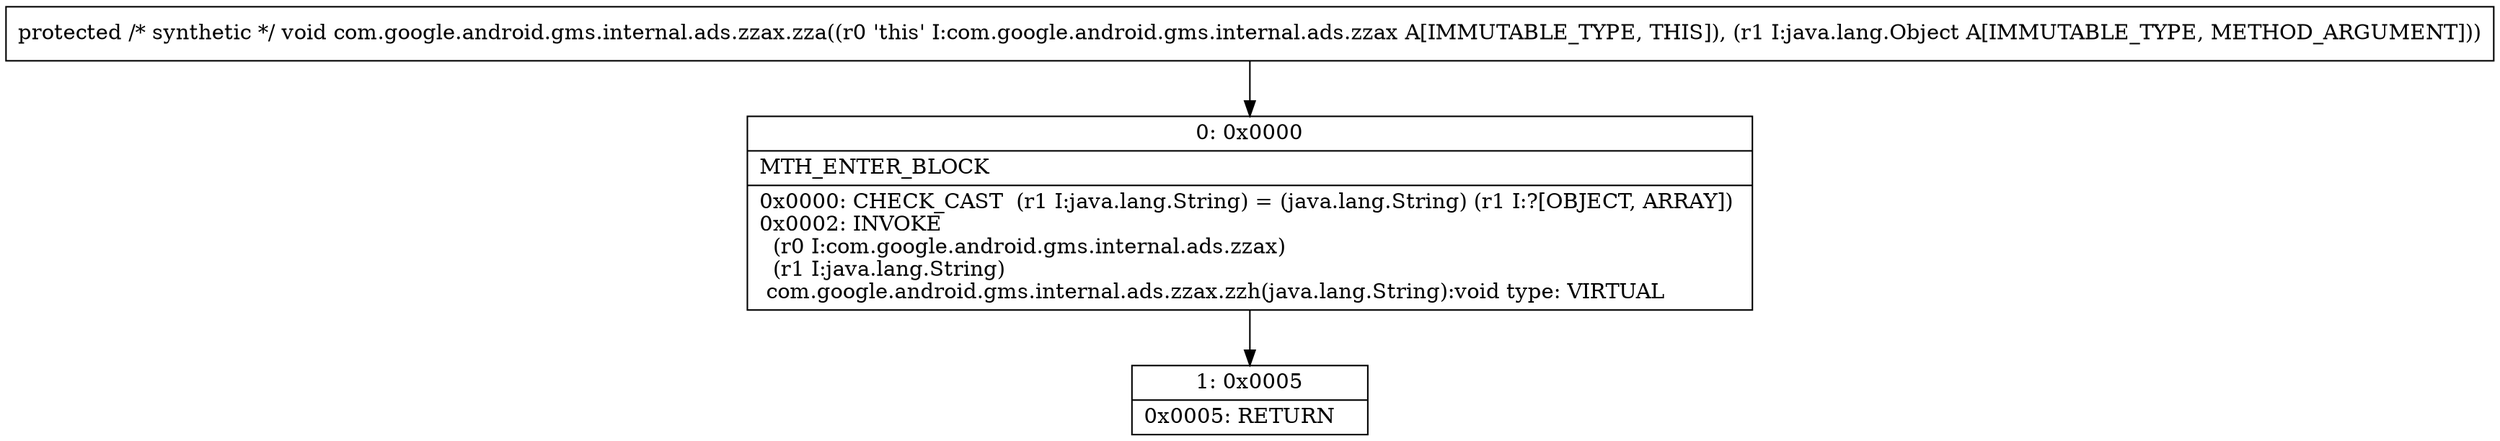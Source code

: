digraph "CFG forcom.google.android.gms.internal.ads.zzax.zza(Ljava\/lang\/Object;)V" {
Node_0 [shape=record,label="{0\:\ 0x0000|MTH_ENTER_BLOCK\l|0x0000: CHECK_CAST  (r1 I:java.lang.String) = (java.lang.String) (r1 I:?[OBJECT, ARRAY]) \l0x0002: INVOKE  \l  (r0 I:com.google.android.gms.internal.ads.zzax)\l  (r1 I:java.lang.String)\l com.google.android.gms.internal.ads.zzax.zzh(java.lang.String):void type: VIRTUAL \l}"];
Node_1 [shape=record,label="{1\:\ 0x0005|0x0005: RETURN   \l}"];
MethodNode[shape=record,label="{protected \/* synthetic *\/ void com.google.android.gms.internal.ads.zzax.zza((r0 'this' I:com.google.android.gms.internal.ads.zzax A[IMMUTABLE_TYPE, THIS]), (r1 I:java.lang.Object A[IMMUTABLE_TYPE, METHOD_ARGUMENT])) }"];
MethodNode -> Node_0;
Node_0 -> Node_1;
}


